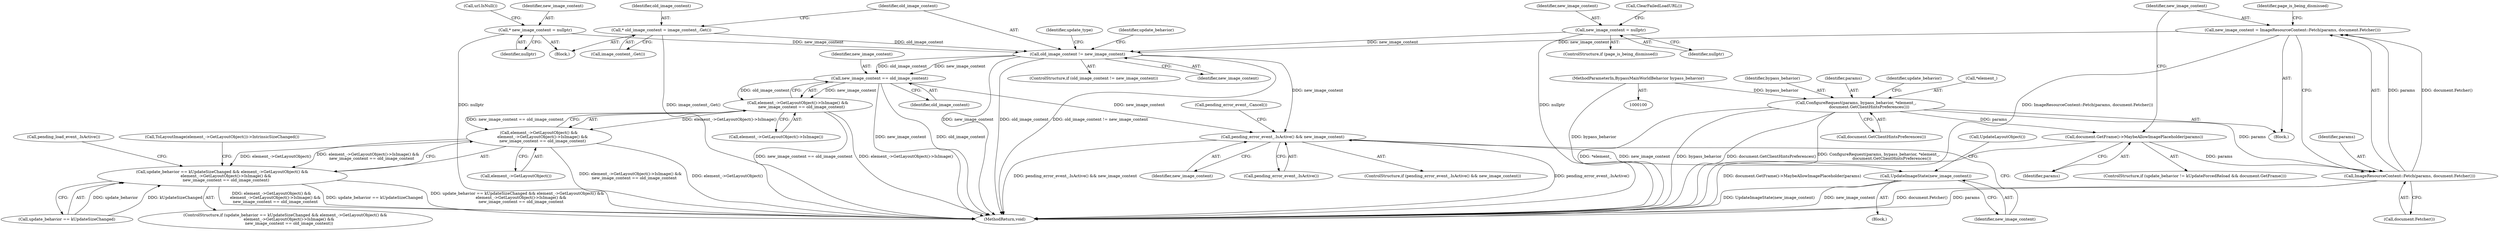 digraph "0_Chrome_e56aee6473486fdfac0429747284fda7cdd3aae5@pointer" {
"1000225" [label="(Call,old_image_content != new_image_content)"];
"1000221" [label="(Call,* old_image_content = image_content_.Get())"];
"1000124" [label="(Call,* new_image_content = nullptr)"];
"1000208" [label="(Call,new_image_content = nullptr)"];
"1000201" [label="(Call,new_image_content = ImageResourceContent::Fetch(params, document.Fetcher()))"];
"1000203" [label="(Call,ImageResourceContent::Fetch(params, document.Fetcher()))"];
"1000187" [label="(Call,ConfigureRequest(params, bypass_behavior, *element_,\n                     document.GetClientHintsPreferences()))"];
"1000101" [label="(MethodParameterIn,BypassMainWorldBehavior bypass_behavior)"];
"1000199" [label="(Call,document.GetFrame()->MaybeAllowImagePlaceholder(params))"];
"1000239" [label="(Call,new_image_content == old_image_content)"];
"1000237" [label="(Call,element_->GetLayoutObject()->IsImage() &&\n      new_image_content == old_image_content)"];
"1000235" [label="(Call,element_->GetLayoutObject() &&\n      element_->GetLayoutObject()->IsImage() &&\n      new_image_content == old_image_content)"];
"1000231" [label="(Call,update_behavior == kUpdateSizeChanged && element_->GetLayoutObject() &&\n      element_->GetLayoutObject()->IsImage() &&\n      new_image_content == old_image_content)"];
"1000250" [label="(Call,pending_error_event_.IsActive() && new_image_content)"];
"1000254" [label="(Call,UpdateImageState(new_image_content))"];
"1000251" [label="(Call,pending_error_event_.IsActive())"];
"1000240" [label="(Identifier,new_image_content)"];
"1000224" [label="(ControlStructure,if (old_image_content != new_image_content))"];
"1000274" [label="(MethodReturn,void)"];
"1000249" [label="(ControlStructure,if (pending_error_event_.IsActive() && new_image_content))"];
"1000245" [label="(Block,)"];
"1000243" [label="(Call,ToLayoutImage(element_->GetLayoutObject())->IntrinsicSizeChanged())"];
"1000225" [label="(Call,old_image_content != new_image_content)"];
"1000187" [label="(Call,ConfigureRequest(params, bypass_behavior, *element_,\n                     document.GetClientHintsPreferences()))"];
"1000255" [label="(Identifier,new_image_content)"];
"1000201" [label="(Call,new_image_content = ImageResourceContent::Fetch(params, document.Fetcher()))"];
"1000250" [label="(Call,pending_error_event_.IsActive() && new_image_content)"];
"1000130" [label="(Call,url.IsNull())"];
"1000199" [label="(Call,document.GetFrame()->MaybeAllowImagePlaceholder(params))"];
"1000232" [label="(Call,update_behavior == kUpdateSizeChanged)"];
"1000204" [label="(Identifier,params)"];
"1000189" [label="(Identifier,bypass_behavior)"];
"1000247" [label="(Call,pending_load_event_.IsActive())"];
"1000211" [label="(Call,ClearFailedLoadURL())"];
"1000203" [label="(Call,ImageResourceContent::Fetch(params, document.Fetcher()))"];
"1000209" [label="(Identifier,new_image_content)"];
"1000192" [label="(Call,document.GetClientHintsPreferences())"];
"1000125" [label="(Identifier,new_image_content)"];
"1000229" [label="(Identifier,update_type)"];
"1000256" [label="(Call,UpdateLayoutObject())"];
"1000236" [label="(Call,element_->GetLayoutObject())"];
"1000188" [label="(Identifier,params)"];
"1000200" [label="(Identifier,params)"];
"1000254" [label="(Call,UpdateImageState(new_image_content))"];
"1000205" [label="(Call,document.Fetcher())"];
"1000196" [label="(Identifier,update_behavior)"];
"1000206" [label="(ControlStructure,if (page_is_being_dismissed))"];
"1000239" [label="(Call,new_image_content == old_image_content)"];
"1000210" [label="(Identifier,nullptr)"];
"1000230" [label="(ControlStructure,if (update_behavior == kUpdateSizeChanged && element_->GetLayoutObject() &&\n      element_->GetLayoutObject()->IsImage() &&\n      new_image_content == old_image_content))"];
"1000133" [label="(Block,)"];
"1000190" [label="(Call,*element_)"];
"1000222" [label="(Identifier,old_image_content)"];
"1000241" [label="(Identifier,old_image_content)"];
"1000233" [label="(Identifier,update_behavior)"];
"1000208" [label="(Call,new_image_content = nullptr)"];
"1000238" [label="(Call,element_->GetLayoutObject()->IsImage())"];
"1000227" [label="(Identifier,new_image_content)"];
"1000126" [label="(Identifier,nullptr)"];
"1000223" [label="(Call,image_content_.Get())"];
"1000101" [label="(MethodParameterIn,BypassMainWorldBehavior bypass_behavior)"];
"1000193" [label="(ControlStructure,if (update_behavior != kUpdateForcedReload && document.GetFrame()))"];
"1000221" [label="(Call,* old_image_content = image_content_.Get())"];
"1000252" [label="(Identifier,new_image_content)"];
"1000253" [label="(Call,pending_error_event_.Cancel())"];
"1000207" [label="(Identifier,page_is_being_dismissed)"];
"1000235" [label="(Call,element_->GetLayoutObject() &&\n      element_->GetLayoutObject()->IsImage() &&\n      new_image_content == old_image_content)"];
"1000106" [label="(Block,)"];
"1000237" [label="(Call,element_->GetLayoutObject()->IsImage() &&\n      new_image_content == old_image_content)"];
"1000226" [label="(Identifier,old_image_content)"];
"1000231" [label="(Call,update_behavior == kUpdateSizeChanged && element_->GetLayoutObject() &&\n      element_->GetLayoutObject()->IsImage() &&\n      new_image_content == old_image_content)"];
"1000124" [label="(Call,* new_image_content = nullptr)"];
"1000202" [label="(Identifier,new_image_content)"];
"1000225" -> "1000224"  [label="AST: "];
"1000225" -> "1000227"  [label="CFG: "];
"1000226" -> "1000225"  [label="AST: "];
"1000227" -> "1000225"  [label="AST: "];
"1000229" -> "1000225"  [label="CFG: "];
"1000233" -> "1000225"  [label="CFG: "];
"1000225" -> "1000274"  [label="DDG: old_image_content != new_image_content"];
"1000225" -> "1000274"  [label="DDG: new_image_content"];
"1000225" -> "1000274"  [label="DDG: old_image_content"];
"1000221" -> "1000225"  [label="DDG: old_image_content"];
"1000124" -> "1000225"  [label="DDG: new_image_content"];
"1000208" -> "1000225"  [label="DDG: new_image_content"];
"1000201" -> "1000225"  [label="DDG: new_image_content"];
"1000225" -> "1000239"  [label="DDG: new_image_content"];
"1000225" -> "1000239"  [label="DDG: old_image_content"];
"1000225" -> "1000250"  [label="DDG: new_image_content"];
"1000221" -> "1000106"  [label="AST: "];
"1000221" -> "1000223"  [label="CFG: "];
"1000222" -> "1000221"  [label="AST: "];
"1000223" -> "1000221"  [label="AST: "];
"1000226" -> "1000221"  [label="CFG: "];
"1000221" -> "1000274"  [label="DDG: image_content_.Get()"];
"1000124" -> "1000106"  [label="AST: "];
"1000124" -> "1000126"  [label="CFG: "];
"1000125" -> "1000124"  [label="AST: "];
"1000126" -> "1000124"  [label="AST: "];
"1000130" -> "1000124"  [label="CFG: "];
"1000124" -> "1000274"  [label="DDG: nullptr"];
"1000208" -> "1000206"  [label="AST: "];
"1000208" -> "1000210"  [label="CFG: "];
"1000209" -> "1000208"  [label="AST: "];
"1000210" -> "1000208"  [label="AST: "];
"1000211" -> "1000208"  [label="CFG: "];
"1000208" -> "1000274"  [label="DDG: nullptr"];
"1000201" -> "1000133"  [label="AST: "];
"1000201" -> "1000203"  [label="CFG: "];
"1000202" -> "1000201"  [label="AST: "];
"1000203" -> "1000201"  [label="AST: "];
"1000207" -> "1000201"  [label="CFG: "];
"1000201" -> "1000274"  [label="DDG: ImageResourceContent::Fetch(params, document.Fetcher())"];
"1000203" -> "1000201"  [label="DDG: params"];
"1000203" -> "1000201"  [label="DDG: document.Fetcher()"];
"1000203" -> "1000205"  [label="CFG: "];
"1000204" -> "1000203"  [label="AST: "];
"1000205" -> "1000203"  [label="AST: "];
"1000203" -> "1000274"  [label="DDG: document.Fetcher()"];
"1000203" -> "1000274"  [label="DDG: params"];
"1000187" -> "1000203"  [label="DDG: params"];
"1000199" -> "1000203"  [label="DDG: params"];
"1000187" -> "1000133"  [label="AST: "];
"1000187" -> "1000192"  [label="CFG: "];
"1000188" -> "1000187"  [label="AST: "];
"1000189" -> "1000187"  [label="AST: "];
"1000190" -> "1000187"  [label="AST: "];
"1000192" -> "1000187"  [label="AST: "];
"1000196" -> "1000187"  [label="CFG: "];
"1000187" -> "1000274"  [label="DDG: ConfigureRequest(params, bypass_behavior, *element_,\n                     document.GetClientHintsPreferences())"];
"1000187" -> "1000274"  [label="DDG: *element_"];
"1000187" -> "1000274"  [label="DDG: bypass_behavior"];
"1000187" -> "1000274"  [label="DDG: document.GetClientHintsPreferences()"];
"1000101" -> "1000187"  [label="DDG: bypass_behavior"];
"1000187" -> "1000199"  [label="DDG: params"];
"1000101" -> "1000100"  [label="AST: "];
"1000101" -> "1000274"  [label="DDG: bypass_behavior"];
"1000199" -> "1000193"  [label="AST: "];
"1000199" -> "1000200"  [label="CFG: "];
"1000200" -> "1000199"  [label="AST: "];
"1000202" -> "1000199"  [label="CFG: "];
"1000199" -> "1000274"  [label="DDG: document.GetFrame()->MaybeAllowImagePlaceholder(params)"];
"1000239" -> "1000237"  [label="AST: "];
"1000239" -> "1000241"  [label="CFG: "];
"1000240" -> "1000239"  [label="AST: "];
"1000241" -> "1000239"  [label="AST: "];
"1000237" -> "1000239"  [label="CFG: "];
"1000239" -> "1000274"  [label="DDG: new_image_content"];
"1000239" -> "1000274"  [label="DDG: old_image_content"];
"1000239" -> "1000237"  [label="DDG: new_image_content"];
"1000239" -> "1000237"  [label="DDG: old_image_content"];
"1000239" -> "1000250"  [label="DDG: new_image_content"];
"1000237" -> "1000235"  [label="AST: "];
"1000237" -> "1000238"  [label="CFG: "];
"1000238" -> "1000237"  [label="AST: "];
"1000235" -> "1000237"  [label="CFG: "];
"1000237" -> "1000274"  [label="DDG: new_image_content == old_image_content"];
"1000237" -> "1000274"  [label="DDG: element_->GetLayoutObject()->IsImage()"];
"1000237" -> "1000235"  [label="DDG: element_->GetLayoutObject()->IsImage()"];
"1000237" -> "1000235"  [label="DDG: new_image_content == old_image_content"];
"1000235" -> "1000231"  [label="AST: "];
"1000235" -> "1000236"  [label="CFG: "];
"1000236" -> "1000235"  [label="AST: "];
"1000231" -> "1000235"  [label="CFG: "];
"1000235" -> "1000274"  [label="DDG: element_->GetLayoutObject()->IsImage() &&\n      new_image_content == old_image_content"];
"1000235" -> "1000274"  [label="DDG: element_->GetLayoutObject()"];
"1000235" -> "1000231"  [label="DDG: element_->GetLayoutObject()"];
"1000235" -> "1000231"  [label="DDG: element_->GetLayoutObject()->IsImage() &&\n      new_image_content == old_image_content"];
"1000231" -> "1000230"  [label="AST: "];
"1000231" -> "1000232"  [label="CFG: "];
"1000232" -> "1000231"  [label="AST: "];
"1000243" -> "1000231"  [label="CFG: "];
"1000247" -> "1000231"  [label="CFG: "];
"1000231" -> "1000274"  [label="DDG: update_behavior == kUpdateSizeChanged && element_->GetLayoutObject() &&\n      element_->GetLayoutObject()->IsImage() &&\n      new_image_content == old_image_content"];
"1000231" -> "1000274"  [label="DDG: element_->GetLayoutObject() &&\n      element_->GetLayoutObject()->IsImage() &&\n      new_image_content == old_image_content"];
"1000231" -> "1000274"  [label="DDG: update_behavior == kUpdateSizeChanged"];
"1000232" -> "1000231"  [label="DDG: update_behavior"];
"1000232" -> "1000231"  [label="DDG: kUpdateSizeChanged"];
"1000250" -> "1000249"  [label="AST: "];
"1000250" -> "1000251"  [label="CFG: "];
"1000250" -> "1000252"  [label="CFG: "];
"1000251" -> "1000250"  [label="AST: "];
"1000252" -> "1000250"  [label="AST: "];
"1000253" -> "1000250"  [label="CFG: "];
"1000255" -> "1000250"  [label="CFG: "];
"1000250" -> "1000274"  [label="DDG: pending_error_event_.IsActive()"];
"1000250" -> "1000274"  [label="DDG: pending_error_event_.IsActive() && new_image_content"];
"1000250" -> "1000254"  [label="DDG: new_image_content"];
"1000254" -> "1000245"  [label="AST: "];
"1000254" -> "1000255"  [label="CFG: "];
"1000255" -> "1000254"  [label="AST: "];
"1000256" -> "1000254"  [label="CFG: "];
"1000254" -> "1000274"  [label="DDG: new_image_content"];
"1000254" -> "1000274"  [label="DDG: UpdateImageState(new_image_content)"];
}
